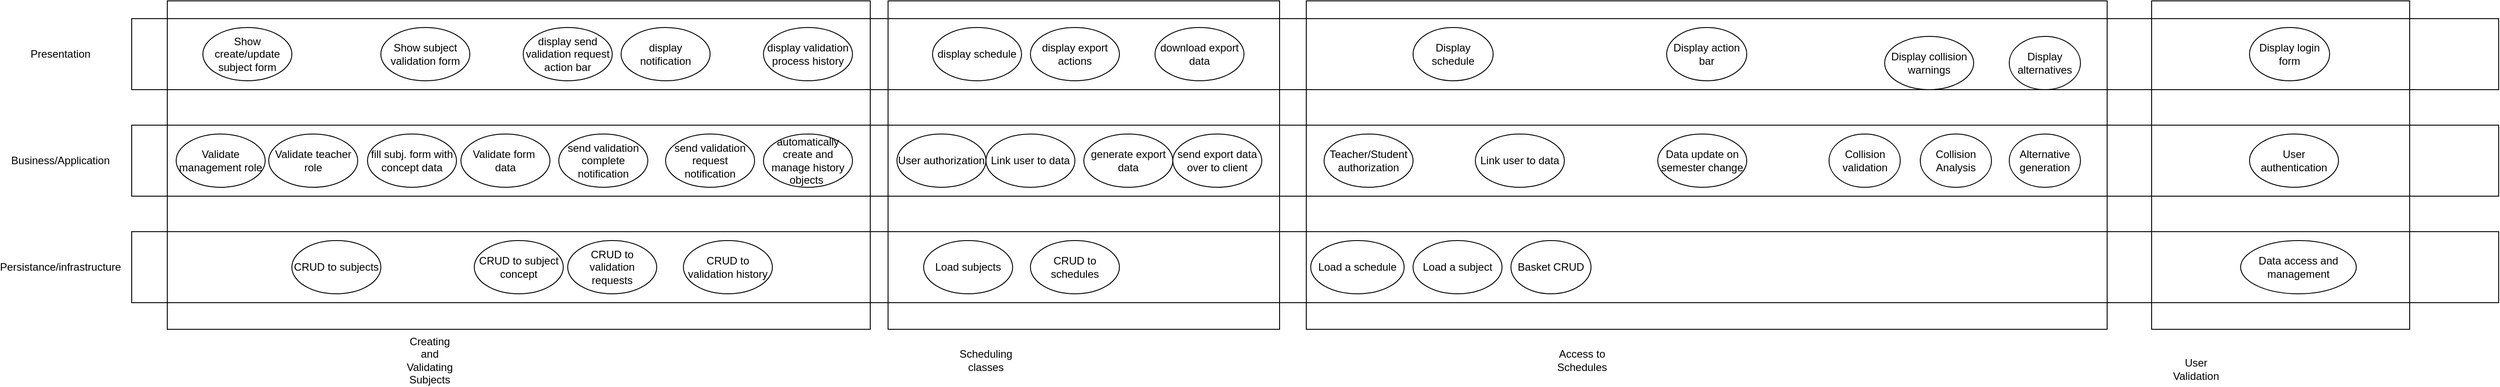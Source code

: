 <mxfile version="28.2.8">
  <diagram name="Page-1" id="85GoiwzplOYLq53OgErL">
    <mxGraphModel dx="1018" dy="693" grid="1" gridSize="10" guides="1" tooltips="1" connect="1" arrows="1" fold="1" page="1" pageScale="1" pageWidth="827" pageHeight="1169" background="none" math="0" shadow="0">
      <root>
        <mxCell id="0" />
        <mxCell id="1" parent="0" />
        <mxCell id="A8C6d5W6ICT088-M1Bfj-1" value="" style="rounded=0;whiteSpace=wrap;html=1;fillColor=none;" parent="1" vertex="1">
          <mxGeometry x="160" y="40" width="2660" height="80" as="geometry" />
        </mxCell>
        <mxCell id="A8C6d5W6ICT088-M1Bfj-6" value="" style="rounded=0;whiteSpace=wrap;html=1;fillColor=none;" parent="1" vertex="1">
          <mxGeometry x="160" y="160" width="2660" height="80" as="geometry" />
        </mxCell>
        <mxCell id="A8C6d5W6ICT088-M1Bfj-7" value="" style="rounded=0;whiteSpace=wrap;html=1;fillColor=none;" parent="1" vertex="1">
          <mxGeometry x="160" y="280" width="2660" height="80" as="geometry" />
        </mxCell>
        <mxCell id="A8C6d5W6ICT088-M1Bfj-8" value="Business/Application" style="text;html=1;align=center;verticalAlign=middle;whiteSpace=wrap;rounded=0;" parent="1" vertex="1">
          <mxGeometry x="50" y="185" width="60" height="30" as="geometry" />
        </mxCell>
        <mxCell id="A8C6d5W6ICT088-M1Bfj-13" value="" style="rounded=0;whiteSpace=wrap;html=1;fillColor=none;" parent="1" vertex="1">
          <mxGeometry x="200" y="20" width="790" height="370" as="geometry" />
        </mxCell>
        <mxCell id="A8C6d5W6ICT088-M1Bfj-9" value="Presentation" style="text;html=1;align=center;verticalAlign=middle;whiteSpace=wrap;rounded=0;" parent="1" vertex="1">
          <mxGeometry x="50" y="65" width="60" height="30" as="geometry" />
        </mxCell>
        <mxCell id="A8C6d5W6ICT088-M1Bfj-10" value="Persistance/infrastructure" style="text;html=1;align=center;verticalAlign=middle;whiteSpace=wrap;rounded=0;" parent="1" vertex="1">
          <mxGeometry x="50" y="305" width="60" height="30" as="geometry" />
        </mxCell>
        <mxCell id="A8C6d5W6ICT088-M1Bfj-14" value="Creating and Validating Subjects" style="text;html=1;align=center;verticalAlign=middle;whiteSpace=wrap;rounded=0;" parent="1" vertex="1">
          <mxGeometry x="465" y="410" width="60" height="30" as="geometry" />
        </mxCell>
        <mxCell id="A8C6d5W6ICT088-M1Bfj-15" value="" style="rounded=0;whiteSpace=wrap;html=1;fillColor=none;" parent="1" vertex="1">
          <mxGeometry x="1010" y="20" width="440" height="370" as="geometry" />
        </mxCell>
        <mxCell id="A8C6d5W6ICT088-M1Bfj-16" value="Scheduling classes" style="text;html=1;align=center;verticalAlign=middle;whiteSpace=wrap;rounded=0;" parent="1" vertex="1">
          <mxGeometry x="1090" y="410" width="60" height="30" as="geometry" />
        </mxCell>
        <mxCell id="A8C6d5W6ICT088-M1Bfj-17" value="" style="rounded=0;whiteSpace=wrap;html=1;fillColor=none;" parent="1" vertex="1">
          <mxGeometry x="1480" y="20" width="900" height="370" as="geometry" />
        </mxCell>
        <mxCell id="A8C6d5W6ICT088-M1Bfj-18" value="User Validation" style="text;html=1;align=center;verticalAlign=middle;whiteSpace=wrap;rounded=0;" parent="1" vertex="1">
          <mxGeometry x="2450" y="420" width="60" height="30" as="geometry" />
        </mxCell>
        <mxCell id="A8C6d5W6ICT088-M1Bfj-20" value="" style="rounded=0;whiteSpace=wrap;html=1;fillColor=none;" parent="1" vertex="1">
          <mxGeometry x="2430" y="20" width="290" height="370" as="geometry" />
        </mxCell>
        <mxCell id="A8C6d5W6ICT088-M1Bfj-21" value="Access to Schedules" style="text;html=1;align=center;verticalAlign=middle;whiteSpace=wrap;rounded=0;" parent="1" vertex="1">
          <mxGeometry x="1760" y="410" width="60" height="30" as="geometry" />
        </mxCell>
        <mxCell id="A8C6d5W6ICT088-M1Bfj-22" value="CRUD to subjects" style="ellipse;whiteSpace=wrap;html=1;" parent="1" vertex="1">
          <mxGeometry x="340" y="290" width="100" height="60" as="geometry" />
        </mxCell>
        <mxCell id="A8C6d5W6ICT088-M1Bfj-24" value="Load subjects" style="ellipse;whiteSpace=wrap;html=1;" parent="1" vertex="1">
          <mxGeometry x="1050" y="290" width="100" height="60" as="geometry" />
        </mxCell>
        <mxCell id="A8C6d5W6ICT088-M1Bfj-25" value="Load a schedule" style="ellipse;whiteSpace=wrap;html=1;" parent="1" vertex="1">
          <mxGeometry x="1485" y="290" width="105" height="60" as="geometry" />
        </mxCell>
        <mxCell id="A8C6d5W6ICT088-M1Bfj-26" value="Data access and management" style="ellipse;whiteSpace=wrap;html=1;" parent="1" vertex="1">
          <mxGeometry x="2530" y="290" width="130" height="60" as="geometry" />
        </mxCell>
        <mxCell id="A8C6d5W6ICT088-M1Bfj-27" value="User authentication" style="ellipse;whiteSpace=wrap;html=1;" parent="1" vertex="1">
          <mxGeometry x="2540" y="170" width="100" height="60" as="geometry" />
        </mxCell>
        <mxCell id="A8C6d5W6ICT088-M1Bfj-28" value="Teacher/Student authorization" style="ellipse;whiteSpace=wrap;html=1;" parent="1" vertex="1">
          <mxGeometry x="1500" y="170" width="100" height="60" as="geometry" />
        </mxCell>
        <mxCell id="A8C6d5W6ICT088-M1Bfj-29" value="User authorization" style="ellipse;whiteSpace=wrap;html=1;" parent="1" vertex="1">
          <mxGeometry x="1020" y="170" width="100" height="60" as="geometry" />
        </mxCell>
        <mxCell id="A8C6d5W6ICT088-M1Bfj-30" value="Validate management role" style="ellipse;whiteSpace=wrap;html=1;" parent="1" vertex="1">
          <mxGeometry x="210" y="170" width="100" height="60" as="geometry" />
        </mxCell>
        <mxCell id="A8C6d5W6ICT088-M1Bfj-32" value="Validate teacher role" style="ellipse;whiteSpace=wrap;html=1;" parent="1" vertex="1">
          <mxGeometry x="314" y="170" width="100" height="60" as="geometry" />
        </mxCell>
        <mxCell id="A8C6d5W6ICT088-M1Bfj-33" value="Link user to data" style="ellipse;whiteSpace=wrap;html=1;" parent="1" vertex="1">
          <mxGeometry x="1120" y="170" width="100" height="60" as="geometry" />
        </mxCell>
        <mxCell id="A8C6d5W6ICT088-M1Bfj-34" value="Link user to data" style="ellipse;whiteSpace=wrap;html=1;" parent="1" vertex="1">
          <mxGeometry x="1670" y="170" width="100" height="60" as="geometry" />
        </mxCell>
        <mxCell id="A8C6d5W6ICT088-M1Bfj-35" value="Load a subject" style="ellipse;whiteSpace=wrap;html=1;" parent="1" vertex="1">
          <mxGeometry x="1600" y="290" width="100" height="60" as="geometry" />
        </mxCell>
        <mxCell id="A8C6d5W6ICT088-M1Bfj-36" value="CRUD to schedules" style="ellipse;whiteSpace=wrap;html=1;" parent="1" vertex="1">
          <mxGeometry x="1170" y="290" width="100" height="60" as="geometry" />
        </mxCell>
        <mxCell id="A8C6d5W6ICT088-M1Bfj-37" value="Show create/update subject form" style="ellipse;whiteSpace=wrap;html=1;" parent="1" vertex="1">
          <mxGeometry x="240" y="50" width="100" height="60" as="geometry" />
        </mxCell>
        <mxCell id="A8C6d5W6ICT088-M1Bfj-38" value="Show subject validation form" style="ellipse;whiteSpace=wrap;html=1;" parent="1" vertex="1">
          <mxGeometry x="440" y="50" width="100" height="60" as="geometry" />
        </mxCell>
        <mxCell id="A8C6d5W6ICT088-M1Bfj-39" value="display notification" style="ellipse;whiteSpace=wrap;html=1;" parent="1" vertex="1">
          <mxGeometry x="710" y="50" width="100" height="60" as="geometry" />
        </mxCell>
        <mxCell id="A8C6d5W6ICT088-M1Bfj-40" value="Data update on semester change" style="ellipse;whiteSpace=wrap;html=1;" parent="1" vertex="1">
          <mxGeometry x="1875" y="170" width="100" height="60" as="geometry" />
        </mxCell>
        <mxCell id="A8C6d5W6ICT088-M1Bfj-43" value="Display schedule" style="ellipse;whiteSpace=wrap;html=1;" parent="1" vertex="1">
          <mxGeometry x="1600" y="50" width="90" height="60" as="geometry" />
        </mxCell>
        <mxCell id="A8C6d5W6ICT088-M1Bfj-44" value="Display action bar" style="ellipse;whiteSpace=wrap;html=1;" parent="1" vertex="1">
          <mxGeometry x="1885" y="50" width="90" height="60" as="geometry" />
        </mxCell>
        <mxCell id="A8C6d5W6ICT088-M1Bfj-46" value="Basket CRUD" style="ellipse;whiteSpace=wrap;html=1;" parent="1" vertex="1">
          <mxGeometry x="1710" y="290" width="90" height="60" as="geometry" />
        </mxCell>
        <mxCell id="A8C6d5W6ICT088-M1Bfj-47" value="Display collision warnings" style="ellipse;whiteSpace=wrap;html=1;" parent="1" vertex="1">
          <mxGeometry x="2130" y="60" width="100" height="60" as="geometry" />
        </mxCell>
        <mxCell id="A8C6d5W6ICT088-M1Bfj-49" value="Collision validation" style="ellipse;whiteSpace=wrap;html=1;" parent="1" vertex="1">
          <mxGeometry x="2067.5" y="170" width="80" height="60" as="geometry" />
        </mxCell>
        <mxCell id="A8C6d5W6ICT088-M1Bfj-50" value="Display login form" style="ellipse;whiteSpace=wrap;html=1;" parent="1" vertex="1">
          <mxGeometry x="2540" y="50" width="90" height="60" as="geometry" />
        </mxCell>
        <mxCell id="A8C6d5W6ICT088-M1Bfj-54" value="CRUD to subject concept" style="ellipse;whiteSpace=wrap;html=1;" parent="1" vertex="1">
          <mxGeometry x="545" y="290" width="100" height="60" as="geometry" />
        </mxCell>
        <mxCell id="wLwPArgJi_K4yRI2g4nX-1" value="Collision&lt;br&gt;Analysis" style="ellipse;whiteSpace=wrap;html=1;" vertex="1" parent="1">
          <mxGeometry x="2170" y="170" width="80" height="60" as="geometry" />
        </mxCell>
        <mxCell id="wLwPArgJi_K4yRI2g4nX-4" value="Alternative generation" style="ellipse;whiteSpace=wrap;html=1;" vertex="1" parent="1">
          <mxGeometry x="2270" y="170" width="80" height="60" as="geometry" />
        </mxCell>
        <mxCell id="wLwPArgJi_K4yRI2g4nX-5" value="Display alternatives" style="ellipse;whiteSpace=wrap;html=1;" vertex="1" parent="1">
          <mxGeometry x="2270" y="60" width="80" height="60" as="geometry" />
        </mxCell>
        <mxCell id="wLwPArgJi_K4yRI2g4nX-6" value="fill subj. form with concept data" style="ellipse;whiteSpace=wrap;html=1;" vertex="1" parent="1">
          <mxGeometry x="425" y="170" width="100" height="60" as="geometry" />
        </mxCell>
        <mxCell id="wLwPArgJi_K4yRI2g4nX-7" value="Validate form&amp;nbsp;&lt;div&gt;data&lt;/div&gt;" style="ellipse;whiteSpace=wrap;html=1;" vertex="1" parent="1">
          <mxGeometry x="530" y="170" width="100" height="60" as="geometry" />
        </mxCell>
        <mxCell id="wLwPArgJi_K4yRI2g4nX-8" value="send validation request notification" style="ellipse;whiteSpace=wrap;html=1;" vertex="1" parent="1">
          <mxGeometry x="760" y="170" width="100" height="60" as="geometry" />
        </mxCell>
        <mxCell id="wLwPArgJi_K4yRI2g4nX-9" value="display send validation request action bar" style="ellipse;whiteSpace=wrap;html=1;" vertex="1" parent="1">
          <mxGeometry x="600" y="50" width="100" height="60" as="geometry" />
        </mxCell>
        <mxCell id="wLwPArgJi_K4yRI2g4nX-11" value="CRUD to validation requests" style="ellipse;whiteSpace=wrap;html=1;" vertex="1" parent="1">
          <mxGeometry x="650" y="290" width="100" height="60" as="geometry" />
        </mxCell>
        <mxCell id="wLwPArgJi_K4yRI2g4nX-12" value="send validation complete notification" style="ellipse;whiteSpace=wrap;html=1;" vertex="1" parent="1">
          <mxGeometry x="640" y="170" width="100" height="60" as="geometry" />
        </mxCell>
        <mxCell id="wLwPArgJi_K4yRI2g4nX-13" value="CRUD to validation history" style="ellipse;whiteSpace=wrap;html=1;" vertex="1" parent="1">
          <mxGeometry x="780" y="290" width="100" height="60" as="geometry" />
        </mxCell>
        <mxCell id="wLwPArgJi_K4yRI2g4nX-14" value="automatically create and manage history objects&amp;nbsp;" style="ellipse;whiteSpace=wrap;html=1;" vertex="1" parent="1">
          <mxGeometry x="870" y="170" width="100" height="60" as="geometry" />
        </mxCell>
        <mxCell id="wLwPArgJi_K4yRI2g4nX-15" value="display validation process history" style="ellipse;whiteSpace=wrap;html=1;" vertex="1" parent="1">
          <mxGeometry x="870" y="50" width="100" height="60" as="geometry" />
        </mxCell>
        <mxCell id="wLwPArgJi_K4yRI2g4nX-16" value="display schedule" style="ellipse;whiteSpace=wrap;html=1;" vertex="1" parent="1">
          <mxGeometry x="1060" y="50" width="100" height="60" as="geometry" />
        </mxCell>
        <mxCell id="wLwPArgJi_K4yRI2g4nX-17" value="display export actions" style="ellipse;whiteSpace=wrap;html=1;" vertex="1" parent="1">
          <mxGeometry x="1170" y="50" width="100" height="60" as="geometry" />
        </mxCell>
        <mxCell id="wLwPArgJi_K4yRI2g4nX-19" value="generate export data" style="ellipse;whiteSpace=wrap;html=1;" vertex="1" parent="1">
          <mxGeometry x="1230" y="170" width="100" height="60" as="geometry" />
        </mxCell>
        <mxCell id="wLwPArgJi_K4yRI2g4nX-20" value="send export data over to client" style="ellipse;whiteSpace=wrap;html=1;" vertex="1" parent="1">
          <mxGeometry x="1330" y="170" width="100" height="60" as="geometry" />
        </mxCell>
        <mxCell id="wLwPArgJi_K4yRI2g4nX-21" value="download export data" style="ellipse;whiteSpace=wrap;html=1;" vertex="1" parent="1">
          <mxGeometry x="1310" y="50" width="100" height="60" as="geometry" />
        </mxCell>
      </root>
    </mxGraphModel>
  </diagram>
</mxfile>
